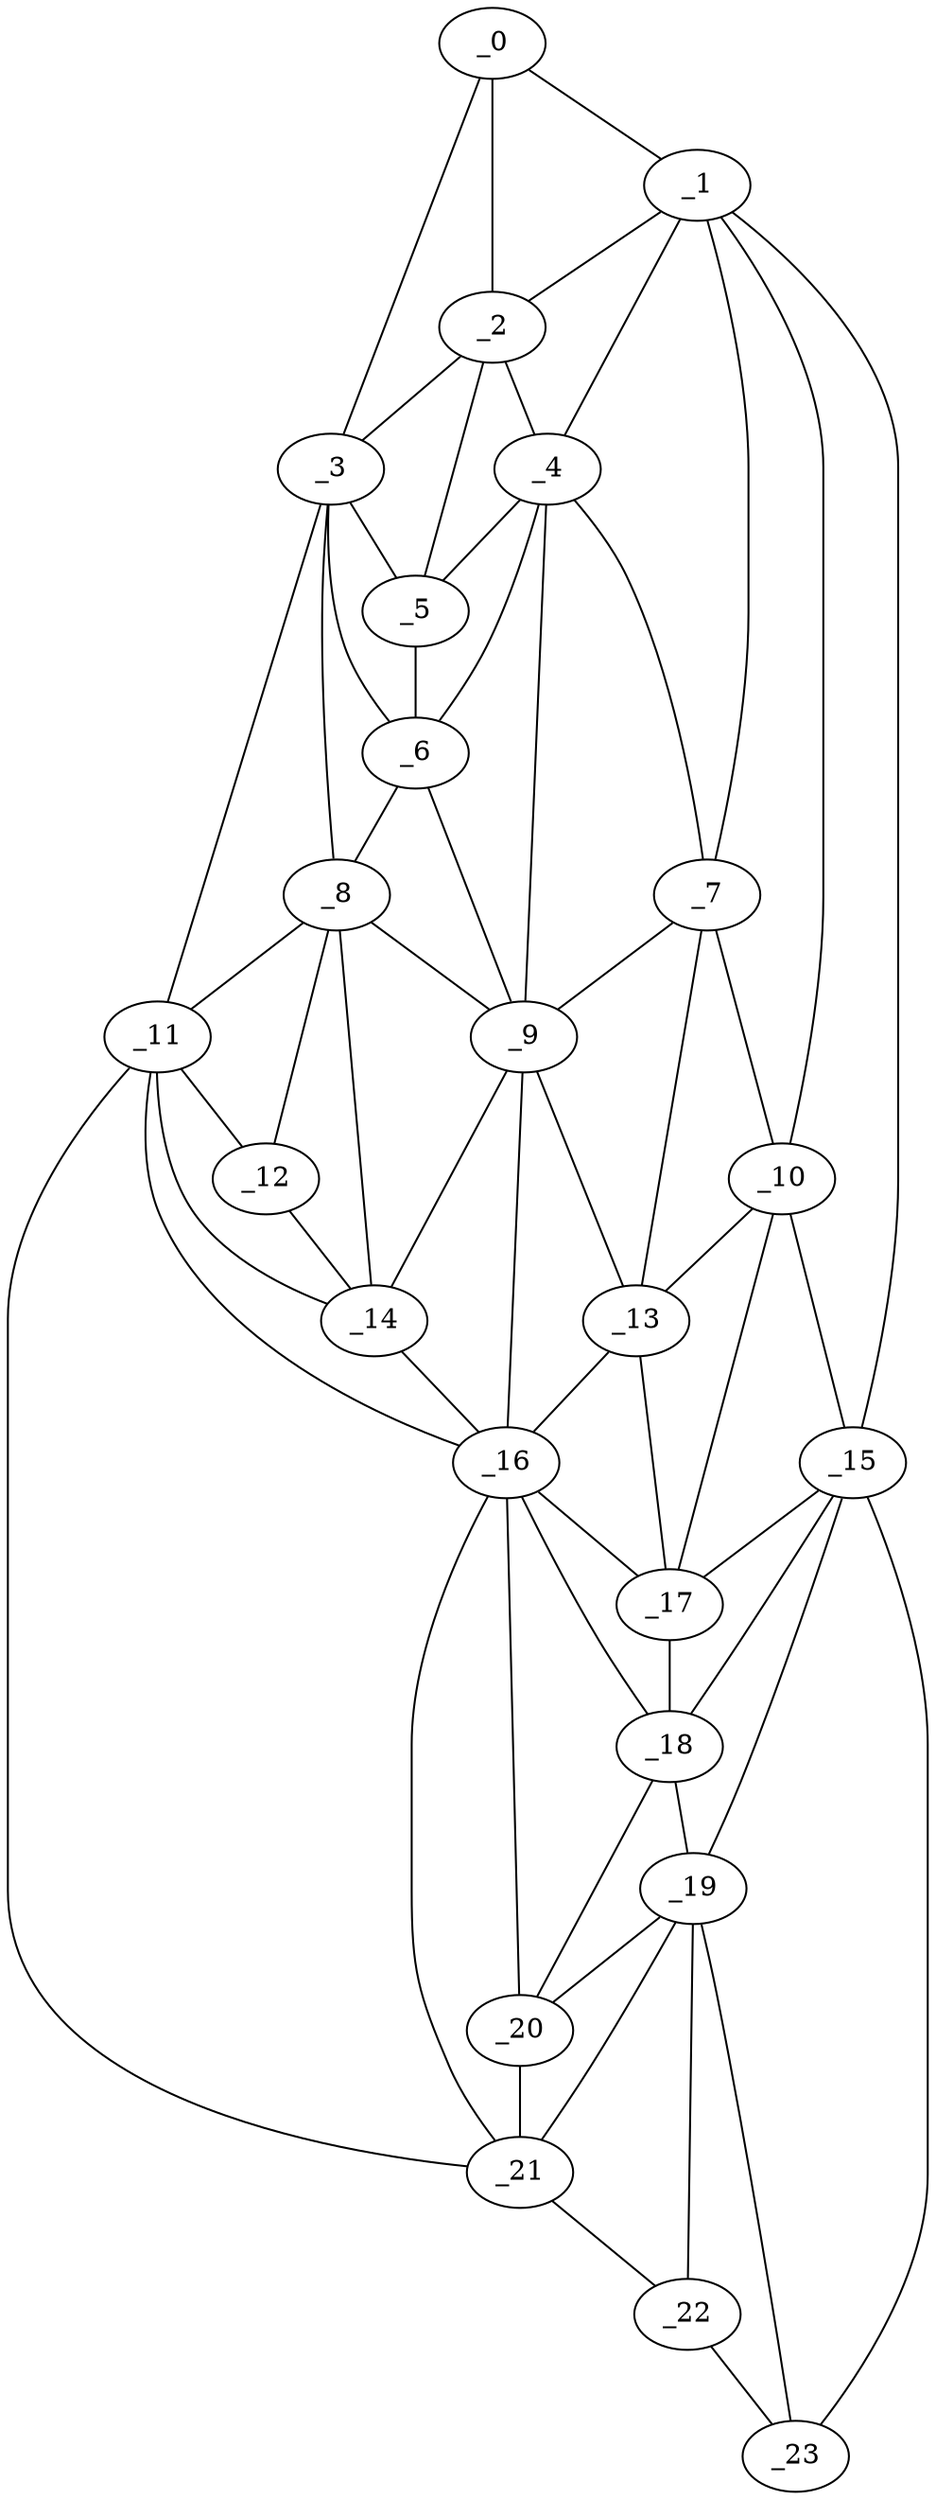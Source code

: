 graph "obj15__240.gxl" {
	_0	 [x=8,
		y=37];
	_1	 [x=25,
		y=54];
	_0 -- _1	 [valence=1];
	_2	 [x=37,
		y=49];
	_0 -- _2	 [valence=2];
	_3	 [x=42,
		y=30];
	_0 -- _3	 [valence=1];
	_1 -- _2	 [valence=2];
	_4	 [x=43,
		y=54];
	_1 -- _4	 [valence=2];
	_7	 [x=57,
		y=67];
	_1 -- _7	 [valence=1];
	_10	 [x=64,
		y=84];
	_1 -- _10	 [valence=2];
	_15	 [x=83,
		y=99];
	_1 -- _15	 [valence=1];
	_2 -- _3	 [valence=2];
	_2 -- _4	 [valence=1];
	_5	 [x=45,
		y=47];
	_2 -- _5	 [valence=2];
	_3 -- _5	 [valence=1];
	_6	 [x=49,
		y=48];
	_3 -- _6	 [valence=2];
	_8	 [x=61,
		y=39];
	_3 -- _8	 [valence=1];
	_11	 [x=65,
		y=29];
	_3 -- _11	 [valence=1];
	_4 -- _5	 [valence=2];
	_4 -- _6	 [valence=2];
	_4 -- _7	 [valence=1];
	_9	 [x=62,
		y=54];
	_4 -- _9	 [valence=2];
	_5 -- _6	 [valence=1];
	_6 -- _8	 [valence=1];
	_6 -- _9	 [valence=1];
	_7 -- _9	 [valence=1];
	_7 -- _10	 [valence=2];
	_13	 [x=67,
		y=69];
	_7 -- _13	 [valence=2];
	_8 -- _9	 [valence=1];
	_8 -- _11	 [valence=1];
	_12	 [x=66,
		y=35];
	_8 -- _12	 [valence=2];
	_14	 [x=74,
		y=39];
	_8 -- _14	 [valence=2];
	_9 -- _13	 [valence=2];
	_9 -- _14	 [valence=2];
	_16	 [x=86,
		y=46];
	_9 -- _16	 [valence=2];
	_10 -- _13	 [valence=1];
	_10 -- _15	 [valence=2];
	_17	 [x=87,
		y=77];
	_10 -- _17	 [valence=2];
	_11 -- _12	 [valence=2];
	_11 -- _14	 [valence=1];
	_11 -- _16	 [valence=1];
	_21	 [x=122,
		y=70];
	_11 -- _21	 [valence=1];
	_12 -- _14	 [valence=1];
	_13 -- _16	 [valence=2];
	_13 -- _17	 [valence=2];
	_14 -- _16	 [valence=1];
	_15 -- _17	 [valence=1];
	_18	 [x=91,
		y=77];
	_15 -- _18	 [valence=2];
	_19	 [x=104,
		y=75];
	_15 -- _19	 [valence=1];
	_23	 [x=123,
		y=89];
	_15 -- _23	 [valence=1];
	_16 -- _17	 [valence=2];
	_16 -- _18	 [valence=2];
	_20	 [x=107,
		y=61];
	_16 -- _20	 [valence=2];
	_16 -- _21	 [valence=2];
	_17 -- _18	 [valence=2];
	_18 -- _19	 [valence=2];
	_18 -- _20	 [valence=1];
	_19 -- _20	 [valence=2];
	_19 -- _21	 [valence=1];
	_22	 [x=123,
		y=81];
	_19 -- _22	 [valence=2];
	_19 -- _23	 [valence=2];
	_20 -- _21	 [valence=1];
	_21 -- _22	 [valence=1];
	_22 -- _23	 [valence=1];
}
